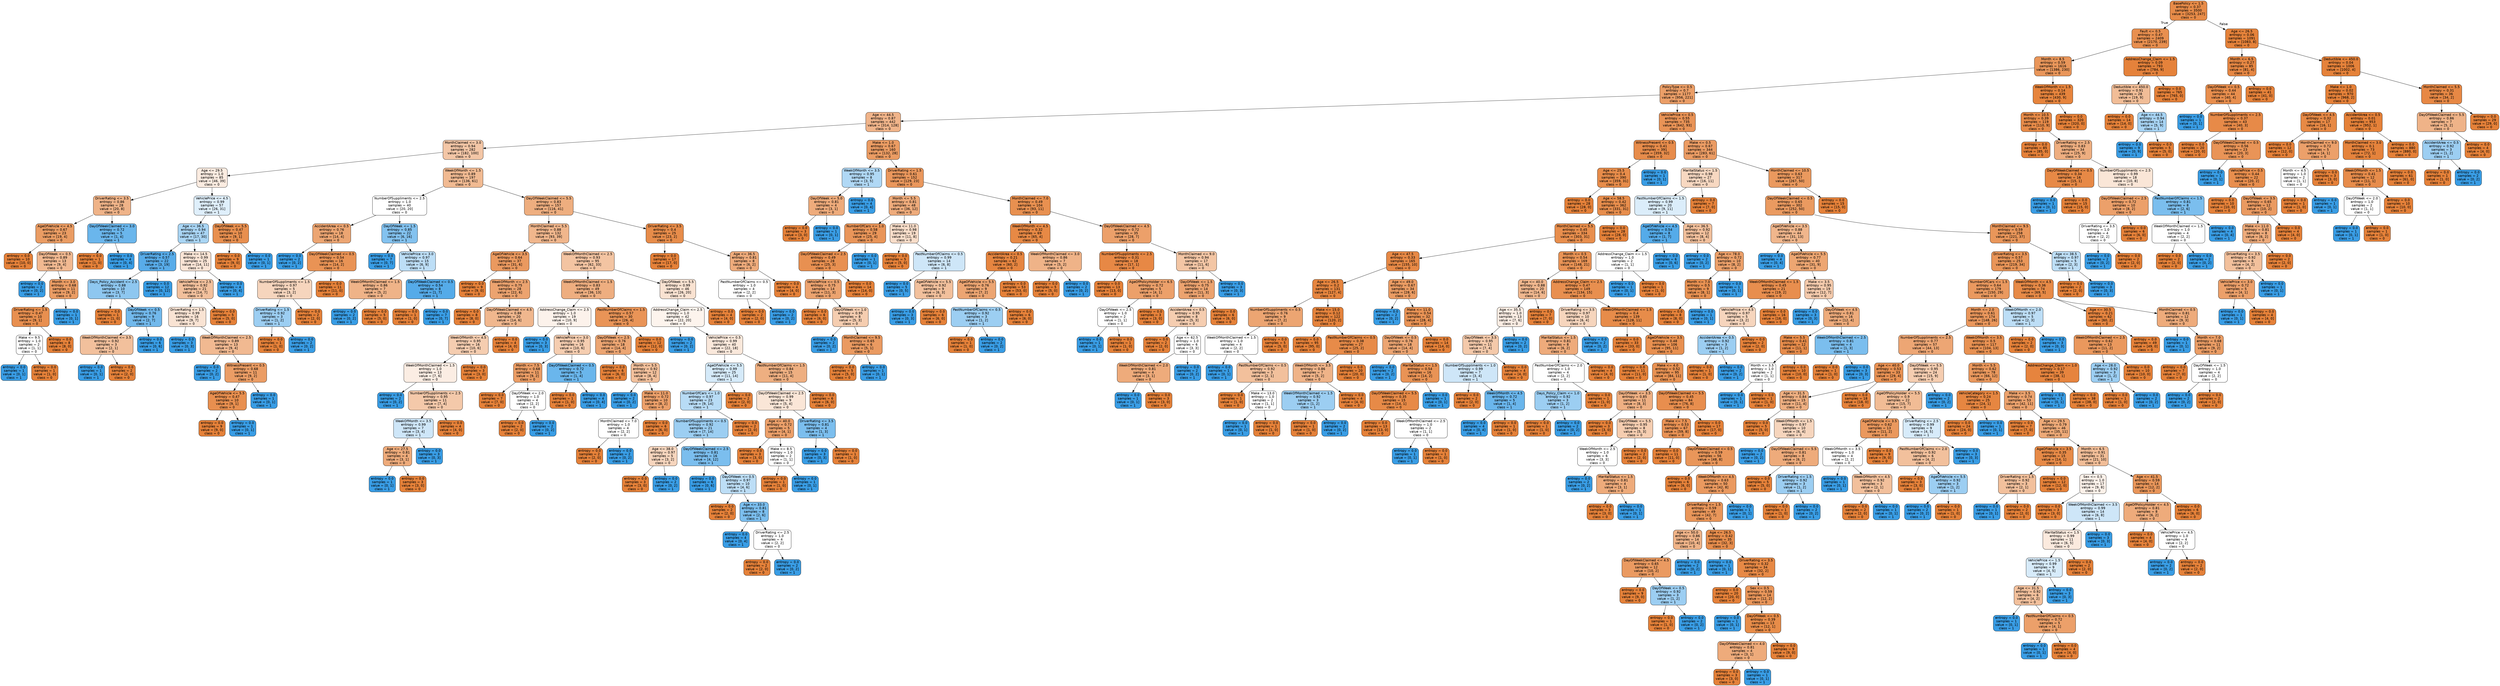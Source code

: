 digraph Tree {
node [shape=box, style="filled, rounded", color="black", fontname=helvetica] ;
edge [fontname=helvetica] ;
0 [label="BasePolicy <= 1.5\nentropy = 0.37\nsamples = 3500\nvalue = [3253, 247]\nclass = 0", fillcolor="#e78b48"] ;
1 [label="Fault <= 0.5\nentropy = 0.47\nsamples = 2409\nvalue = [2170, 239]\nclass = 0", fillcolor="#e88f4f"] ;
0 -> 1 [labeldistance=2.5, labelangle=45, headlabel="True"] ;
2 [label="Month <= 8.5\nentropy = 0.59\nsamples = 1616\nvalue = [1386, 230]\nclass = 0", fillcolor="#e9965a"] ;
1 -> 2 ;
3 [label="PolicyType <= 0.5\nentropy = 0.7\nsamples = 1177\nvalue = [956, 221]\nclass = 0", fillcolor="#eb9e67"] ;
2 -> 3 ;
4 [label="Age <= 44.5\nentropy = 0.87\nsamples = 442\nvalue = [314, 128]\nclass = 0", fillcolor="#f0b48a"] ;
3 -> 4 ;
5 [label="MonthClaimed <= 3.0\nentropy = 0.94\nsamples = 282\nvalue = [182, 100]\nclass = 0", fillcolor="#f3c6a6"] ;
4 -> 5 ;
6 [label="Age <= 29.5\nentropy = 1.0\nsamples = 85\nvalue = [46, 39]\nclass = 0", fillcolor="#fbece1"] ;
5 -> 6 ;
7 [label="DriverRating <= 3.5\nentropy = 0.86\nsamples = 28\nvalue = [20, 8]\nclass = 0", fillcolor="#efb388"] ;
6 -> 7 ;
8 [label="AgeOfVehicle <= 4.5\nentropy = 0.67\nsamples = 23\nvalue = [19, 4]\nclass = 0", fillcolor="#ea9c63"] ;
7 -> 8 ;
9 [label="entropy = 0.0\nsamples = 10\nvalue = [10, 0]\nclass = 0", fillcolor="#e58139"] ;
8 -> 9 ;
10 [label="DayOfWeek <= 0.5\nentropy = 0.89\nsamples = 13\nvalue = [9, 4]\nclass = 0", fillcolor="#f1b991"] ;
8 -> 10 ;
11 [label="entropy = 0.0\nsamples = 2\nvalue = [0, 2]\nclass = 1", fillcolor="#399de5"] ;
10 -> 11 ;
12 [label="Month <= 3.0\nentropy = 0.68\nsamples = 11\nvalue = [9, 2]\nclass = 0", fillcolor="#eb9d65"] ;
10 -> 12 ;
13 [label="DriverRating <= 1.5\nentropy = 0.47\nsamples = 10\nvalue = [9, 1]\nclass = 0", fillcolor="#e88f4f"] ;
12 -> 13 ;
14 [label="Make <= 9.5\nentropy = 1.0\nsamples = 2\nvalue = [1, 1]\nclass = 0", fillcolor="#ffffff"] ;
13 -> 14 ;
15 [label="entropy = 0.0\nsamples = 1\nvalue = [0, 1]\nclass = 1", fillcolor="#399de5"] ;
14 -> 15 ;
16 [label="entropy = 0.0\nsamples = 1\nvalue = [1, 0]\nclass = 0", fillcolor="#e58139"] ;
14 -> 16 ;
17 [label="entropy = 0.0\nsamples = 8\nvalue = [8, 0]\nclass = 0", fillcolor="#e58139"] ;
13 -> 17 ;
18 [label="entropy = 0.0\nsamples = 1\nvalue = [0, 1]\nclass = 1", fillcolor="#399de5"] ;
12 -> 18 ;
19 [label="DayOfWeekClaimed <= 3.0\nentropy = 0.72\nsamples = 5\nvalue = [1, 4]\nclass = 1", fillcolor="#6ab6ec"] ;
7 -> 19 ;
20 [label="entropy = 0.0\nsamples = 1\nvalue = [1, 0]\nclass = 0", fillcolor="#e58139"] ;
19 -> 20 ;
21 [label="entropy = 0.0\nsamples = 4\nvalue = [0, 4]\nclass = 1", fillcolor="#399de5"] ;
19 -> 21 ;
22 [label="VehiclePrice <= 4.5\nentropy = 0.99\nsamples = 57\nvalue = [26, 31]\nclass = 1", fillcolor="#dfeffb"] ;
6 -> 22 ;
23 [label="Age <= 36.5\nentropy = 0.94\nsamples = 47\nvalue = [17, 30]\nclass = 1", fillcolor="#a9d5f4"] ;
22 -> 23 ;
24 [label="DriverRating <= 2.5\nentropy = 0.57\nsamples = 22\nvalue = [3, 19]\nclass = 1", fillcolor="#58ace9"] ;
23 -> 24 ;
25 [label="Days_Policy_Accident <= 2.5\nentropy = 0.88\nsamples = 10\nvalue = [3, 7]\nclass = 1", fillcolor="#8ec7f0"] ;
24 -> 25 ;
26 [label="entropy = 0.0\nsamples = 1\nvalue = [1, 0]\nclass = 0", fillcolor="#e58139"] ;
25 -> 26 ;
27 [label="DayOfWeek <= 0.5\nentropy = 0.76\nsamples = 9\nvalue = [2, 7]\nclass = 1", fillcolor="#72b9ec"] ;
25 -> 27 ;
28 [label="WeekOfMonthClaimed <= 3.5\nentropy = 0.92\nsamples = 3\nvalue = [2, 1]\nclass = 0", fillcolor="#f2c09c"] ;
27 -> 28 ;
29 [label="entropy = 0.0\nsamples = 1\nvalue = [0, 1]\nclass = 1", fillcolor="#399de5"] ;
28 -> 29 ;
30 [label="entropy = 0.0\nsamples = 2\nvalue = [2, 0]\nclass = 0", fillcolor="#e58139"] ;
28 -> 30 ;
31 [label="entropy = 0.0\nsamples = 6\nvalue = [0, 6]\nclass = 1", fillcolor="#399de5"] ;
27 -> 31 ;
32 [label="entropy = 0.0\nsamples = 12\nvalue = [0, 12]\nclass = 1", fillcolor="#399de5"] ;
24 -> 32 ;
33 [label="Make <= 14.5\nentropy = 0.99\nsamples = 25\nvalue = [14, 11]\nclass = 0", fillcolor="#f9e4d5"] ;
23 -> 33 ;
34 [label="VehiclePrice <= 2.5\nentropy = 0.92\nsamples = 21\nvalue = [14, 7]\nclass = 0", fillcolor="#f2c09c"] ;
33 -> 34 ;
35 [label="DriverRating <= 1.5\nentropy = 0.99\nsamples = 16\nvalue = [9, 7]\nclass = 0", fillcolor="#f9e3d3"] ;
34 -> 35 ;
36 [label="entropy = 0.0\nsamples = 3\nvalue = [0, 3]\nclass = 1", fillcolor="#399de5"] ;
35 -> 36 ;
37 [label="WeekOfMonthClaimed <= 2.5\nentropy = 0.89\nsamples = 13\nvalue = [9, 4]\nclass = 0", fillcolor="#f1b991"] ;
35 -> 37 ;
38 [label="entropy = 0.0\nsamples = 2\nvalue = [0, 2]\nclass = 1", fillcolor="#399de5"] ;
37 -> 38 ;
39 [label="WitnessPresent <= 0.5\nentropy = 0.68\nsamples = 11\nvalue = [9, 2]\nclass = 0", fillcolor="#eb9d65"] ;
37 -> 39 ;
40 [label="AgeOfVehicle <= 5.5\nentropy = 0.47\nsamples = 10\nvalue = [9, 1]\nclass = 0", fillcolor="#e88f4f"] ;
39 -> 40 ;
41 [label="entropy = 0.0\nsamples = 9\nvalue = [9, 0]\nclass = 0", fillcolor="#e58139"] ;
40 -> 41 ;
42 [label="entropy = 0.0\nsamples = 1\nvalue = [0, 1]\nclass = 1", fillcolor="#399de5"] ;
40 -> 42 ;
43 [label="entropy = 0.0\nsamples = 1\nvalue = [0, 1]\nclass = 1", fillcolor="#399de5"] ;
39 -> 43 ;
44 [label="entropy = 0.0\nsamples = 5\nvalue = [5, 0]\nclass = 0", fillcolor="#e58139"] ;
34 -> 44 ;
45 [label="entropy = 0.0\nsamples = 4\nvalue = [0, 4]\nclass = 1", fillcolor="#399de5"] ;
33 -> 45 ;
46 [label="DayOfWeek <= 5.5\nentropy = 0.47\nsamples = 10\nvalue = [9, 1]\nclass = 0", fillcolor="#e88f4f"] ;
22 -> 46 ;
47 [label="entropy = 0.0\nsamples = 9\nvalue = [9, 0]\nclass = 0", fillcolor="#e58139"] ;
46 -> 47 ;
48 [label="entropy = 0.0\nsamples = 1\nvalue = [0, 1]\nclass = 1", fillcolor="#399de5"] ;
46 -> 48 ;
49 [label="WeekOfMonth <= 1.5\nentropy = 0.89\nsamples = 197\nvalue = [136, 61]\nclass = 0", fillcolor="#f1ba92"] ;
5 -> 49 ;
50 [label="NumberOfSuppliments <= 2.5\nentropy = 1.0\nsamples = 40\nvalue = [20, 20]\nclass = 0", fillcolor="#ffffff"] ;
49 -> 50 ;
51 [label="AccidentArea <= 0.5\nentropy = 0.76\nsamples = 18\nvalue = [14, 4]\nclass = 0", fillcolor="#eca572"] ;
50 -> 51 ;
52 [label="entropy = 0.0\nsamples = 2\nvalue = [0, 2]\nclass = 1", fillcolor="#399de5"] ;
51 -> 52 ;
53 [label="DayOfWeekClaimed <= 0.5\nentropy = 0.54\nsamples = 16\nvalue = [14, 2]\nclass = 0", fillcolor="#e99355"] ;
51 -> 53 ;
54 [label="NumberOfSuppliments <= 1.5\nentropy = 0.97\nsamples = 5\nvalue = [3, 2]\nclass = 0", fillcolor="#f6d5bd"] ;
53 -> 54 ;
55 [label="DriverRating <= 1.5\nentropy = 0.92\nsamples = 3\nvalue = [1, 2]\nclass = 1", fillcolor="#9ccef2"] ;
54 -> 55 ;
56 [label="entropy = 0.0\nsamples = 1\nvalue = [1, 0]\nclass = 0", fillcolor="#e58139"] ;
55 -> 56 ;
57 [label="entropy = 0.0\nsamples = 2\nvalue = [0, 2]\nclass = 1", fillcolor="#399de5"] ;
55 -> 57 ;
58 [label="entropy = 0.0\nsamples = 2\nvalue = [2, 0]\nclass = 0", fillcolor="#e58139"] ;
54 -> 58 ;
59 [label="entropy = 0.0\nsamples = 11\nvalue = [11, 0]\nclass = 0", fillcolor="#e58139"] ;
53 -> 59 ;
60 [label="DayOfWeek <= 1.5\nentropy = 0.85\nsamples = 22\nvalue = [6, 16]\nclass = 1", fillcolor="#83c2ef"] ;
50 -> 60 ;
61 [label="entropy = 0.0\nsamples = 7\nvalue = [0, 7]\nclass = 1", fillcolor="#399de5"] ;
60 -> 61 ;
62 [label="VehiclePrice <= 3.0\nentropy = 0.97\nsamples = 15\nvalue = [6, 9]\nclass = 1", fillcolor="#bddef6"] ;
60 -> 62 ;
63 [label="WeekOfMonthClaimed <= 1.5\nentropy = 0.86\nsamples = 7\nvalue = [5, 2]\nclass = 0", fillcolor="#efb388"] ;
62 -> 63 ;
64 [label="entropy = 0.0\nsamples = 2\nvalue = [0, 2]\nclass = 1", fillcolor="#399de5"] ;
63 -> 64 ;
65 [label="entropy = 0.0\nsamples = 5\nvalue = [5, 0]\nclass = 0", fillcolor="#e58139"] ;
63 -> 65 ;
66 [label="DayOfWeekClaimed <= 0.5\nentropy = 0.54\nsamples = 8\nvalue = [1, 7]\nclass = 1", fillcolor="#55abe9"] ;
62 -> 66 ;
67 [label="entropy = 0.0\nsamples = 1\nvalue = [1, 0]\nclass = 0", fillcolor="#e58139"] ;
66 -> 67 ;
68 [label="entropy = 0.0\nsamples = 7\nvalue = [0, 7]\nclass = 1", fillcolor="#399de5"] ;
66 -> 68 ;
69 [label="DayOfWeekClaimed <= 5.5\nentropy = 0.83\nsamples = 157\nvalue = [116, 41]\nclass = 0", fillcolor="#eeae7f"] ;
49 -> 69 ;
70 [label="MonthClaimed <= 5.5\nentropy = 0.88\nsamples = 132\nvalue = [93, 39]\nclass = 0", fillcolor="#f0b68c"] ;
69 -> 70 ;
71 [label="AgeOfVehicle <= 3.5\nentropy = 0.64\nsamples = 37\nvalue = [31, 6]\nclass = 0", fillcolor="#ea995f"] ;
70 -> 71 ;
72 [label="entropy = 0.0\nsamples = 9\nvalue = [9, 0]\nclass = 0", fillcolor="#e58139"] ;
71 -> 72 ;
73 [label="WeekOfMonth <= 2.5\nentropy = 0.75\nsamples = 28\nvalue = [22, 6]\nclass = 0", fillcolor="#eca36f"] ;
71 -> 73 ;
74 [label="entropy = 0.0\nsamples = 8\nvalue = [8, 0]\nclass = 0", fillcolor="#e58139"] ;
73 -> 74 ;
75 [label="DayOfWeekClaimed <= 4.5\nentropy = 0.88\nsamples = 20\nvalue = [14, 6]\nclass = 0", fillcolor="#f0b78e"] ;
73 -> 75 ;
76 [label="WeekOfMonth <= 4.5\nentropy = 0.95\nsamples = 16\nvalue = [10, 6]\nclass = 0", fillcolor="#f5cdb0"] ;
75 -> 76 ;
77 [label="WeekOfMonthClaimed <= 1.5\nentropy = 1.0\nsamples = 13\nvalue = [7, 6]\nclass = 0", fillcolor="#fbede3"] ;
76 -> 77 ;
78 [label="entropy = 0.0\nsamples = 2\nvalue = [0, 2]\nclass = 1", fillcolor="#399de5"] ;
77 -> 78 ;
79 [label="NumberOfSuppliments <= 2.5\nentropy = 0.95\nsamples = 11\nvalue = [7, 4]\nclass = 0", fillcolor="#f4c9aa"] ;
77 -> 79 ;
80 [label="WeekOfMonth <= 3.5\nentropy = 0.99\nsamples = 7\nvalue = [3, 4]\nclass = 1", fillcolor="#cee6f8"] ;
79 -> 80 ;
81 [label="Age <= 27.5\nentropy = 0.81\nsamples = 4\nvalue = [3, 1]\nclass = 0", fillcolor="#eeab7b"] ;
80 -> 81 ;
82 [label="entropy = 0.0\nsamples = 1\nvalue = [0, 1]\nclass = 1", fillcolor="#399de5"] ;
81 -> 82 ;
83 [label="entropy = 0.0\nsamples = 3\nvalue = [3, 0]\nclass = 0", fillcolor="#e58139"] ;
81 -> 83 ;
84 [label="entropy = 0.0\nsamples = 3\nvalue = [0, 3]\nclass = 1", fillcolor="#399de5"] ;
80 -> 84 ;
85 [label="entropy = 0.0\nsamples = 4\nvalue = [4, 0]\nclass = 0", fillcolor="#e58139"] ;
79 -> 85 ;
86 [label="entropy = 0.0\nsamples = 3\nvalue = [3, 0]\nclass = 0", fillcolor="#e58139"] ;
76 -> 86 ;
87 [label="entropy = 0.0\nsamples = 4\nvalue = [4, 0]\nclass = 0", fillcolor="#e58139"] ;
75 -> 87 ;
88 [label="WeekOfMonthClaimed <= 2.5\nentropy = 0.93\nsamples = 95\nvalue = [62, 33]\nclass = 0", fillcolor="#f3c4a2"] ;
70 -> 88 ;
89 [label="WeekOfMonthClaimed <= 1.5\nentropy = 0.83\nsamples = 49\nvalue = [36, 13]\nclass = 0", fillcolor="#eeae80"] ;
88 -> 89 ;
90 [label="AddressChange_Claim <= 2.5\nentropy = 1.0\nsamples = 19\nvalue = [10, 9]\nclass = 0", fillcolor="#fcf2eb"] ;
89 -> 90 ;
91 [label="entropy = 0.0\nsamples = 3\nvalue = [0, 3]\nclass = 1", fillcolor="#399de5"] ;
90 -> 91 ;
92 [label="VehiclePrice <= 3.0\nentropy = 0.95\nsamples = 16\nvalue = [10, 6]\nclass = 0", fillcolor="#f5cdb0"] ;
90 -> 92 ;
93 [label="Month <= 7.5\nentropy = 0.68\nsamples = 11\nvalue = [9, 2]\nclass = 0", fillcolor="#eb9d65"] ;
92 -> 93 ;
94 [label="entropy = 0.0\nsamples = 7\nvalue = [7, 0]\nclass = 0", fillcolor="#e58139"] ;
93 -> 94 ;
95 [label="DayOfWeek <= 2.0\nentropy = 1.0\nsamples = 4\nvalue = [2, 2]\nclass = 0", fillcolor="#ffffff"] ;
93 -> 95 ;
96 [label="entropy = 0.0\nsamples = 2\nvalue = [2, 0]\nclass = 0", fillcolor="#e58139"] ;
95 -> 96 ;
97 [label="entropy = 0.0\nsamples = 2\nvalue = [0, 2]\nclass = 1", fillcolor="#399de5"] ;
95 -> 97 ;
98 [label="DayOfWeekClaimed <= 0.5\nentropy = 0.72\nsamples = 5\nvalue = [1, 4]\nclass = 1", fillcolor="#6ab6ec"] ;
92 -> 98 ;
99 [label="entropy = 0.0\nsamples = 1\nvalue = [1, 0]\nclass = 0", fillcolor="#e58139"] ;
98 -> 99 ;
100 [label="entropy = 0.0\nsamples = 4\nvalue = [0, 4]\nclass = 1", fillcolor="#399de5"] ;
98 -> 100 ;
101 [label="PastNumberOfClaims <= 1.5\nentropy = 0.57\nsamples = 30\nvalue = [26, 4]\nclass = 0", fillcolor="#e99457"] ;
89 -> 101 ;
102 [label="DayOfWeek <= 2.5\nentropy = 0.76\nsamples = 18\nvalue = [14, 4]\nclass = 0", fillcolor="#eca572"] ;
101 -> 102 ;
103 [label="entropy = 0.0\nsamples = 6\nvalue = [6, 0]\nclass = 0", fillcolor="#e58139"] ;
102 -> 103 ;
104 [label="Month <= 5.5\nentropy = 0.92\nsamples = 12\nvalue = [8, 4]\nclass = 0", fillcolor="#f2c09c"] ;
102 -> 104 ;
105 [label="entropy = 0.0\nsamples = 2\nvalue = [0, 2]\nclass = 1", fillcolor="#399de5"] ;
104 -> 105 ;
106 [label="Make <= 11.0\nentropy = 0.72\nsamples = 10\nvalue = [8, 2]\nclass = 0", fillcolor="#eca06a"] ;
104 -> 106 ;
107 [label="MonthClaimed <= 7.0\nentropy = 1.0\nsamples = 4\nvalue = [2, 2]\nclass = 0", fillcolor="#ffffff"] ;
106 -> 107 ;
108 [label="entropy = 0.0\nsamples = 2\nvalue = [2, 0]\nclass = 0", fillcolor="#e58139"] ;
107 -> 108 ;
109 [label="entropy = 0.0\nsamples = 2\nvalue = [0, 2]\nclass = 1", fillcolor="#399de5"] ;
107 -> 109 ;
110 [label="entropy = 0.0\nsamples = 6\nvalue = [6, 0]\nclass = 0", fillcolor="#e58139"] ;
106 -> 110 ;
111 [label="entropy = 0.0\nsamples = 12\nvalue = [12, 0]\nclass = 0", fillcolor="#e58139"] ;
101 -> 111 ;
112 [label="DayOfWeek <= 5.5\nentropy = 0.99\nsamples = 46\nvalue = [26, 20]\nclass = 0", fillcolor="#f9e2d1"] ;
88 -> 112 ;
113 [label="AddressChange_Claim <= 2.5\nentropy = 1.0\nsamples = 42\nvalue = [22, 20]\nclass = 0", fillcolor="#fdf4ed"] ;
112 -> 113 ;
114 [label="entropy = 0.0\nsamples = 2\nvalue = [0, 2]\nclass = 1", fillcolor="#399de5"] ;
113 -> 114 ;
115 [label="VehiclePrice <= 0.5\nentropy = 0.99\nsamples = 40\nvalue = [22, 18]\nclass = 0", fillcolor="#fae8db"] ;
113 -> 115 ;
116 [label="AgeOfVehicle <= 5.5\nentropy = 0.99\nsamples = 25\nvalue = [11, 14]\nclass = 1", fillcolor="#d5eaf9"] ;
115 -> 116 ;
117 [label="NumberOfCars <= 1.0\nentropy = 0.97\nsamples = 23\nvalue = [9, 14]\nclass = 1", fillcolor="#b8dcf6"] ;
116 -> 117 ;
118 [label="NumberOfSuppliments <= 0.5\nentropy = 0.92\nsamples = 21\nvalue = [7, 14]\nclass = 1", fillcolor="#9ccef2"] ;
117 -> 118 ;
119 [label="Age <= 38.0\nentropy = 0.97\nsamples = 5\nvalue = [3, 2]\nclass = 0", fillcolor="#f6d5bd"] ;
118 -> 119 ;
120 [label="entropy = 0.0\nsamples = 3\nvalue = [3, 0]\nclass = 0", fillcolor="#e58139"] ;
119 -> 120 ;
121 [label="entropy = 0.0\nsamples = 2\nvalue = [0, 2]\nclass = 1", fillcolor="#399de5"] ;
119 -> 121 ;
122 [label="DayOfWeekClaimed <= 2.5\nentropy = 0.81\nsamples = 16\nvalue = [4, 12]\nclass = 1", fillcolor="#7bbeee"] ;
118 -> 122 ;
123 [label="entropy = 0.0\nsamples = 6\nvalue = [0, 6]\nclass = 1", fillcolor="#399de5"] ;
122 -> 123 ;
124 [label="DayOfWeek <= 0.5\nentropy = 0.97\nsamples = 10\nvalue = [4, 6]\nclass = 1", fillcolor="#bddef6"] ;
122 -> 124 ;
125 [label="entropy = 0.0\nsamples = 2\nvalue = [2, 0]\nclass = 0", fillcolor="#e58139"] ;
124 -> 125 ;
126 [label="Age <= 33.0\nentropy = 0.81\nsamples = 8\nvalue = [2, 6]\nclass = 1", fillcolor="#7bbeee"] ;
124 -> 126 ;
127 [label="entropy = 0.0\nsamples = 4\nvalue = [0, 4]\nclass = 1", fillcolor="#399de5"] ;
126 -> 127 ;
128 [label="DriverRating <= 2.5\nentropy = 1.0\nsamples = 4\nvalue = [2, 2]\nclass = 0", fillcolor="#ffffff"] ;
126 -> 128 ;
129 [label="entropy = 0.0\nsamples = 2\nvalue = [2, 0]\nclass = 0", fillcolor="#e58139"] ;
128 -> 129 ;
130 [label="entropy = 0.0\nsamples = 2\nvalue = [0, 2]\nclass = 1", fillcolor="#399de5"] ;
128 -> 130 ;
131 [label="entropy = 0.0\nsamples = 2\nvalue = [2, 0]\nclass = 0", fillcolor="#e58139"] ;
117 -> 131 ;
132 [label="entropy = 0.0\nsamples = 2\nvalue = [2, 0]\nclass = 0", fillcolor="#e58139"] ;
116 -> 132 ;
133 [label="PastNumberOfClaims <= 1.5\nentropy = 0.84\nsamples = 15\nvalue = [11, 4]\nclass = 0", fillcolor="#eeaf81"] ;
115 -> 133 ;
134 [label="DayOfWeekClaimed <= 2.5\nentropy = 0.99\nsamples = 9\nvalue = [5, 4]\nclass = 0", fillcolor="#fae6d7"] ;
133 -> 134 ;
135 [label="Age <= 40.0\nentropy = 0.72\nsamples = 5\nvalue = [4, 1]\nclass = 0", fillcolor="#eca06a"] ;
134 -> 135 ;
136 [label="entropy = 0.0\nsamples = 3\nvalue = [3, 0]\nclass = 0", fillcolor="#e58139"] ;
135 -> 136 ;
137 [label="Make <= 8.5\nentropy = 1.0\nsamples = 2\nvalue = [1, 1]\nclass = 0", fillcolor="#ffffff"] ;
135 -> 137 ;
138 [label="entropy = 0.0\nsamples = 1\nvalue = [1, 0]\nclass = 0", fillcolor="#e58139"] ;
137 -> 138 ;
139 [label="entropy = 0.0\nsamples = 1\nvalue = [0, 1]\nclass = 1", fillcolor="#399de5"] ;
137 -> 139 ;
140 [label="DriverRating <= 3.5\nentropy = 0.81\nsamples = 4\nvalue = [1, 3]\nclass = 1", fillcolor="#7bbeee"] ;
134 -> 140 ;
141 [label="entropy = 0.0\nsamples = 3\nvalue = [0, 3]\nclass = 1", fillcolor="#399de5"] ;
140 -> 141 ;
142 [label="entropy = 0.0\nsamples = 1\nvalue = [1, 0]\nclass = 0", fillcolor="#e58139"] ;
140 -> 142 ;
143 [label="entropy = 0.0\nsamples = 6\nvalue = [6, 0]\nclass = 0", fillcolor="#e58139"] ;
133 -> 143 ;
144 [label="entropy = 0.0\nsamples = 4\nvalue = [4, 0]\nclass = 0", fillcolor="#e58139"] ;
112 -> 144 ;
145 [label="DriverRating <= 3.5\nentropy = 0.4\nsamples = 25\nvalue = [23, 2]\nclass = 0", fillcolor="#e78c4a"] ;
69 -> 145 ;
146 [label="entropy = 0.0\nsamples = 17\nvalue = [17, 0]\nclass = 0", fillcolor="#e58139"] ;
145 -> 146 ;
147 [label="Age <= 36.5\nentropy = 0.81\nsamples = 8\nvalue = [6, 2]\nclass = 0", fillcolor="#eeab7b"] ;
145 -> 147 ;
148 [label="PastNumberOfClaims <= 0.5\nentropy = 1.0\nsamples = 4\nvalue = [2, 2]\nclass = 0", fillcolor="#ffffff"] ;
147 -> 148 ;
149 [label="entropy = 0.0\nsamples = 2\nvalue = [2, 0]\nclass = 0", fillcolor="#e58139"] ;
148 -> 149 ;
150 [label="entropy = 0.0\nsamples = 2\nvalue = [0, 2]\nclass = 1", fillcolor="#399de5"] ;
148 -> 150 ;
151 [label="entropy = 0.0\nsamples = 4\nvalue = [4, 0]\nclass = 0", fillcolor="#e58139"] ;
147 -> 151 ;
152 [label="Make <= 1.0\nentropy = 0.67\nsamples = 160\nvalue = [132, 28]\nclass = 0", fillcolor="#eb9c63"] ;
4 -> 152 ;
153 [label="WeekOfMonth <= 3.5\nentropy = 0.95\nsamples = 8\nvalue = [3, 5]\nclass = 1", fillcolor="#b0d8f5"] ;
152 -> 153 ;
154 [label="DayOfWeek <= 5.0\nentropy = 0.81\nsamples = 4\nvalue = [3, 1]\nclass = 0", fillcolor="#eeab7b"] ;
153 -> 154 ;
155 [label="entropy = 0.0\nsamples = 3\nvalue = [3, 0]\nclass = 0", fillcolor="#e58139"] ;
154 -> 155 ;
156 [label="entropy = 0.0\nsamples = 1\nvalue = [0, 1]\nclass = 1", fillcolor="#399de5"] ;
154 -> 156 ;
157 [label="entropy = 0.0\nsamples = 4\nvalue = [0, 4]\nclass = 1", fillcolor="#399de5"] ;
153 -> 157 ;
158 [label="DriverRating <= 1.5\nentropy = 0.61\nsamples = 152\nvalue = [129, 23]\nclass = 0", fillcolor="#ea975c"] ;
152 -> 158 ;
159 [label="Month <= 5.5\nentropy = 0.81\nsamples = 48\nvalue = [36, 12]\nclass = 0", fillcolor="#eeab7b"] ;
158 -> 159 ;
160 [label="NumberOfCars <= 1.0\nentropy = 0.58\nsamples = 29\nvalue = [25, 4]\nclass = 0", fillcolor="#e99559"] ;
159 -> 160 ;
161 [label="DayOfWeekClaimed <= 2.5\nentropy = 0.49\nsamples = 28\nvalue = [25, 3]\nclass = 0", fillcolor="#e89051"] ;
160 -> 161 ;
162 [label="VehiclePrice <= 0.5\nentropy = 0.75\nsamples = 14\nvalue = [11, 3]\nclass = 0", fillcolor="#eca36f"] ;
161 -> 162 ;
163 [label="entropy = 0.0\nsamples = 6\nvalue = [6, 0]\nclass = 0", fillcolor="#e58139"] ;
162 -> 163 ;
164 [label="DayOfWeek <= 1.0\nentropy = 0.95\nsamples = 8\nvalue = [5, 3]\nclass = 0", fillcolor="#f5cdb0"] ;
162 -> 164 ;
165 [label="entropy = 0.0\nsamples = 2\nvalue = [0, 2]\nclass = 1", fillcolor="#399de5"] ;
164 -> 165 ;
166 [label="MonthClaimed <= 9.5\nentropy = 0.65\nsamples = 6\nvalue = [5, 1]\nclass = 0", fillcolor="#ea9a61"] ;
164 -> 166 ;
167 [label="entropy = 0.0\nsamples = 5\nvalue = [5, 0]\nclass = 0", fillcolor="#e58139"] ;
166 -> 167 ;
168 [label="entropy = 0.0\nsamples = 1\nvalue = [0, 1]\nclass = 1", fillcolor="#399de5"] ;
166 -> 168 ;
169 [label="entropy = 0.0\nsamples = 14\nvalue = [14, 0]\nclass = 0", fillcolor="#e58139"] ;
161 -> 169 ;
170 [label="entropy = 0.0\nsamples = 1\nvalue = [0, 1]\nclass = 1", fillcolor="#399de5"] ;
160 -> 170 ;
171 [label="Make <= 11.0\nentropy = 0.98\nsamples = 19\nvalue = [11, 8]\nclass = 0", fillcolor="#f8ddc9"] ;
159 -> 171 ;
172 [label="entropy = 0.0\nsamples = 5\nvalue = [5, 0]\nclass = 0", fillcolor="#e58139"] ;
171 -> 172 ;
173 [label="PastNumberOfClaims <= 0.5\nentropy = 0.99\nsamples = 14\nvalue = [6, 8]\nclass = 1", fillcolor="#cee6f8"] ;
171 -> 173 ;
174 [label="entropy = 0.0\nsamples = 5\nvalue = [0, 5]\nclass = 1", fillcolor="#399de5"] ;
173 -> 174 ;
175 [label="AgeOfVehicle <= 5.5\nentropy = 0.92\nsamples = 9\nvalue = [6, 3]\nclass = 0", fillcolor="#f2c09c"] ;
173 -> 175 ;
176 [label="entropy = 0.0\nsamples = 3\nvalue = [0, 3]\nclass = 1", fillcolor="#399de5"] ;
175 -> 176 ;
177 [label="entropy = 0.0\nsamples = 6\nvalue = [6, 0]\nclass = 0", fillcolor="#e58139"] ;
175 -> 177 ;
178 [label="MonthClaimed <= 7.0\nentropy = 0.49\nsamples = 104\nvalue = [93, 11]\nclass = 0", fillcolor="#e89050"] ;
158 -> 178 ;
179 [label="WeekOfMonth <= 4.5\nentropy = 0.32\nsamples = 69\nvalue = [65, 4]\nclass = 0", fillcolor="#e78945"] ;
178 -> 179 ;
180 [label="AccidentArea <= 0.5\nentropy = 0.21\nsamples = 62\nvalue = [60, 2]\nclass = 0", fillcolor="#e68540"] ;
179 -> 180 ;
181 [label="AgeOfVehicle <= 5.5\nentropy = 0.76\nsamples = 9\nvalue = [7, 2]\nclass = 0", fillcolor="#eca572"] ;
180 -> 181 ;
182 [label="PastNumberOfClaims <= 0.5\nentropy = 0.92\nsamples = 3\nvalue = [1, 2]\nclass = 1", fillcolor="#9ccef2"] ;
181 -> 182 ;
183 [label="entropy = 0.0\nsamples = 1\nvalue = [1, 0]\nclass = 0", fillcolor="#e58139"] ;
182 -> 183 ;
184 [label="entropy = 0.0\nsamples = 2\nvalue = [0, 2]\nclass = 1", fillcolor="#399de5"] ;
182 -> 184 ;
185 [label="entropy = 0.0\nsamples = 6\nvalue = [6, 0]\nclass = 0", fillcolor="#e58139"] ;
181 -> 185 ;
186 [label="entropy = 0.0\nsamples = 53\nvalue = [53, 0]\nclass = 0", fillcolor="#e58139"] ;
180 -> 186 ;
187 [label="WeekOfMonthClaimed <= 3.0\nentropy = 0.86\nsamples = 7\nvalue = [5, 2]\nclass = 0", fillcolor="#efb388"] ;
179 -> 187 ;
188 [label="entropy = 0.0\nsamples = 5\nvalue = [5, 0]\nclass = 0", fillcolor="#e58139"] ;
187 -> 188 ;
189 [label="entropy = 0.0\nsamples = 2\nvalue = [0, 2]\nclass = 1", fillcolor="#399de5"] ;
187 -> 189 ;
190 [label="DayOfWeekClaimed <= 4.5\nentropy = 0.72\nsamples = 35\nvalue = [28, 7]\nclass = 0", fillcolor="#eca06a"] ;
178 -> 190 ;
191 [label="NumberOfSuppliments <= 2.5\nentropy = 0.31\nsamples = 18\nvalue = [17, 1]\nclass = 0", fillcolor="#e78845"] ;
190 -> 191 ;
192 [label="entropy = 0.0\nsamples = 13\nvalue = [13, 0]\nclass = 0", fillcolor="#e58139"] ;
191 -> 192 ;
193 [label="AgeOfPolicyHolder <= 6.5\nentropy = 0.72\nsamples = 5\nvalue = [4, 1]\nclass = 0", fillcolor="#eca06a"] ;
191 -> 193 ;
194 [label="DayOfWeek <= 2.5\nentropy = 1.0\nsamples = 2\nvalue = [1, 1]\nclass = 0", fillcolor="#ffffff"] ;
193 -> 194 ;
195 [label="entropy = 0.0\nsamples = 1\nvalue = [0, 1]\nclass = 1", fillcolor="#399de5"] ;
194 -> 195 ;
196 [label="entropy = 0.0\nsamples = 1\nvalue = [1, 0]\nclass = 0", fillcolor="#e58139"] ;
194 -> 196 ;
197 [label="entropy = 0.0\nsamples = 3\nvalue = [3, 0]\nclass = 0", fillcolor="#e58139"] ;
193 -> 197 ;
198 [label="MonthClaimed <= 9.0\nentropy = 0.94\nsamples = 17\nvalue = [11, 6]\nclass = 0", fillcolor="#f3c6a5"] ;
190 -> 198 ;
199 [label="DayOfWeek <= 1.5\nentropy = 0.75\nsamples = 14\nvalue = [11, 3]\nclass = 0", fillcolor="#eca36f"] ;
198 -> 199 ;
200 [label="AccidentArea <= 0.5\nentropy = 0.95\nsamples = 8\nvalue = [5, 3]\nclass = 0", fillcolor="#f5cdb0"] ;
199 -> 200 ;
201 [label="entropy = 0.0\nsamples = 2\nvalue = [2, 0]\nclass = 0", fillcolor="#e58139"] ;
200 -> 201 ;
202 [label="Age <= 62.5\nentropy = 1.0\nsamples = 6\nvalue = [3, 3]\nclass = 0", fillcolor="#ffffff"] ;
200 -> 202 ;
203 [label="WeekOfMonthClaimed <= 2.0\nentropy = 0.81\nsamples = 4\nvalue = [3, 1]\nclass = 0", fillcolor="#eeab7b"] ;
202 -> 203 ;
204 [label="entropy = 0.0\nsamples = 1\nvalue = [0, 1]\nclass = 1", fillcolor="#399de5"] ;
203 -> 204 ;
205 [label="entropy = 0.0\nsamples = 3\nvalue = [3, 0]\nclass = 0", fillcolor="#e58139"] ;
203 -> 205 ;
206 [label="entropy = 0.0\nsamples = 2\nvalue = [0, 2]\nclass = 1", fillcolor="#399de5"] ;
202 -> 206 ;
207 [label="entropy = 0.0\nsamples = 6\nvalue = [6, 0]\nclass = 0", fillcolor="#e58139"] ;
199 -> 207 ;
208 [label="entropy = 0.0\nsamples = 3\nvalue = [0, 3]\nclass = 1", fillcolor="#399de5"] ;
198 -> 208 ;
209 [label="VehiclePrice <= 0.5\nentropy = 0.55\nsamples = 735\nvalue = [642, 93]\nclass = 0", fillcolor="#e99356"] ;
3 -> 209 ;
210 [label="WitnessPresent <= 0.5\nentropy = 0.41\nsamples = 391\nvalue = [359, 32]\nclass = 0", fillcolor="#e78c4b"] ;
209 -> 210 ;
211 [label="Age <= 25.5\nentropy = 0.4\nsamples = 390\nvalue = [359, 31]\nclass = 0", fillcolor="#e78c4a"] ;
210 -> 211 ;
212 [label="entropy = 0.0\nsamples = 28\nvalue = [28, 0]\nclass = 0", fillcolor="#e58139"] ;
211 -> 212 ;
213 [label="Age <= 58.5\nentropy = 0.42\nsamples = 362\nvalue = [331, 31]\nclass = 0", fillcolor="#e78d4c"] ;
211 -> 213 ;
214 [label="MonthClaimed <= 5.5\nentropy = 0.45\nsamples = 334\nvalue = [303, 31]\nclass = 0", fillcolor="#e88e4d"] ;
213 -> 214 ;
215 [label="Age <= 47.5\nentropy = 0.33\nsamples = 165\nvalue = [155, 10]\nclass = 0", fillcolor="#e78946"] ;
214 -> 215 ;
216 [label="Age <= 26.5\nentropy = 0.2\nsamples = 131\nvalue = [127, 4]\nclass = 0", fillcolor="#e6853f"] ;
215 -> 216 ;
217 [label="NumberOfSuppliments <= 0.5\nentropy = 0.76\nsamples = 9\nvalue = [7, 2]\nclass = 0", fillcolor="#eca572"] ;
216 -> 217 ;
218 [label="WeekOfMonthClaimed <= 1.5\nentropy = 1.0\nsamples = 4\nvalue = [2, 2]\nclass = 0", fillcolor="#ffffff"] ;
217 -> 218 ;
219 [label="entropy = 0.0\nsamples = 1\nvalue = [0, 1]\nclass = 1", fillcolor="#399de5"] ;
218 -> 219 ;
220 [label="PastNumberOfClaims <= 0.5\nentropy = 0.92\nsamples = 3\nvalue = [2, 1]\nclass = 0", fillcolor="#f2c09c"] ;
218 -> 220 ;
221 [label="entropy = 0.0\nsamples = 1\nvalue = [1, 0]\nclass = 0", fillcolor="#e58139"] ;
220 -> 221 ;
222 [label="Make <= 13.0\nentropy = 1.0\nsamples = 2\nvalue = [1, 1]\nclass = 0", fillcolor="#ffffff"] ;
220 -> 222 ;
223 [label="entropy = 0.0\nsamples = 1\nvalue = [0, 1]\nclass = 1", fillcolor="#399de5"] ;
222 -> 223 ;
224 [label="entropy = 0.0\nsamples = 1\nvalue = [1, 0]\nclass = 0", fillcolor="#e58139"] ;
222 -> 224 ;
225 [label="entropy = 0.0\nsamples = 5\nvalue = [5, 0]\nclass = 0", fillcolor="#e58139"] ;
217 -> 225 ;
226 [label="Make <= 15.0\nentropy = 0.12\nsamples = 122\nvalue = [120, 2]\nclass = 0", fillcolor="#e5833c"] ;
216 -> 226 ;
227 [label="entropy = 0.0\nsamples = 95\nvalue = [95, 0]\nclass = 0", fillcolor="#e58139"] ;
226 -> 227 ;
228 [label="PastNumberOfClaims <= 0.5\nentropy = 0.38\nsamples = 27\nvalue = [25, 2]\nclass = 0", fillcolor="#e78b49"] ;
226 -> 228 ;
229 [label="WeekOfMonth <= 3.5\nentropy = 0.86\nsamples = 7\nvalue = [5, 2]\nclass = 0", fillcolor="#efb388"] ;
228 -> 229 ;
230 [label="WeekOfMonthClaimed <= 1.5\nentropy = 0.92\nsamples = 3\nvalue = [1, 2]\nclass = 1", fillcolor="#9ccef2"] ;
229 -> 230 ;
231 [label="entropy = 0.0\nsamples = 1\nvalue = [1, 0]\nclass = 0", fillcolor="#e58139"] ;
230 -> 231 ;
232 [label="entropy = 0.0\nsamples = 2\nvalue = [0, 2]\nclass = 1", fillcolor="#399de5"] ;
230 -> 232 ;
233 [label="entropy = 0.0\nsamples = 4\nvalue = [4, 0]\nclass = 0", fillcolor="#e58139"] ;
229 -> 233 ;
234 [label="entropy = 0.0\nsamples = 20\nvalue = [20, 0]\nclass = 0", fillcolor="#e58139"] ;
228 -> 234 ;
235 [label="Age <= 49.0\nentropy = 0.67\nsamples = 34\nvalue = [28, 6]\nclass = 0", fillcolor="#eb9c63"] ;
215 -> 235 ;
236 [label="entropy = 0.0\nsamples = 2\nvalue = [0, 2]\nclass = 1", fillcolor="#399de5"] ;
235 -> 236 ;
237 [label="Make <= 11.0\nentropy = 0.54\nsamples = 32\nvalue = [28, 4]\nclass = 0", fillcolor="#e99355"] ;
235 -> 237 ;
238 [label="DayOfWeek <= 0.5\nentropy = 0.76\nsamples = 18\nvalue = [14, 4]\nclass = 0", fillcolor="#eca572"] ;
237 -> 238 ;
239 [label="entropy = 0.0\nsamples = 2\nvalue = [0, 2]\nclass = 1", fillcolor="#399de5"] ;
238 -> 239 ;
240 [label="MaritalStatus <= 1.5\nentropy = 0.54\nsamples = 16\nvalue = [14, 2]\nclass = 0", fillcolor="#e99355"] ;
238 -> 240 ;
241 [label="DayOfWeekClaimed <= 5.5\nentropy = 0.35\nsamples = 15\nvalue = [14, 1]\nclass = 0", fillcolor="#e78a47"] ;
240 -> 241 ;
242 [label="entropy = 0.0\nsamples = 13\nvalue = [13, 0]\nclass = 0", fillcolor="#e58139"] ;
241 -> 242 ;
243 [label="WeekOfMonthClaimed <= 2.5\nentropy = 1.0\nsamples = 2\nvalue = [1, 1]\nclass = 0", fillcolor="#ffffff"] ;
241 -> 243 ;
244 [label="entropy = 0.0\nsamples = 1\nvalue = [0, 1]\nclass = 1", fillcolor="#399de5"] ;
243 -> 244 ;
245 [label="entropy = 0.0\nsamples = 1\nvalue = [1, 0]\nclass = 0", fillcolor="#e58139"] ;
243 -> 245 ;
246 [label="entropy = 0.0\nsamples = 1\nvalue = [0, 1]\nclass = 1", fillcolor="#399de5"] ;
240 -> 246 ;
247 [label="entropy = 0.0\nsamples = 14\nvalue = [14, 0]\nclass = 0", fillcolor="#e58139"] ;
237 -> 247 ;
248 [label="Month <= 0.5\nentropy = 0.54\nsamples = 169\nvalue = [148, 21]\nclass = 0", fillcolor="#e99355"] ;
214 -> 248 ;
249 [label="Age <= 40.0\nentropy = 0.88\nsamples = 20\nvalue = [14, 6]\nclass = 0", fillcolor="#f0b78e"] ;
248 -> 249 ;
250 [label="Age <= 35.5\nentropy = 1.0\nsamples = 13\nvalue = [7, 6]\nclass = 0", fillcolor="#fbede3"] ;
249 -> 250 ;
251 [label="DayOfWeek <= 3.5\nentropy = 0.95\nsamples = 11\nvalue = [7, 4]\nclass = 0", fillcolor="#f4c9aa"] ;
250 -> 251 ;
252 [label="NumberOfSuppliments <= 1.0\nentropy = 0.99\nsamples = 7\nvalue = [3, 4]\nclass = 1", fillcolor="#cee6f8"] ;
251 -> 252 ;
253 [label="entropy = 0.0\nsamples = 2\nvalue = [2, 0]\nclass = 0", fillcolor="#e58139"] ;
252 -> 253 ;
254 [label="WeekOfMonth <= 4.5\nentropy = 0.72\nsamples = 5\nvalue = [1, 4]\nclass = 1", fillcolor="#6ab6ec"] ;
252 -> 254 ;
255 [label="entropy = 0.0\nsamples = 4\nvalue = [0, 4]\nclass = 1", fillcolor="#399de5"] ;
254 -> 255 ;
256 [label="entropy = 0.0\nsamples = 1\nvalue = [1, 0]\nclass = 0", fillcolor="#e58139"] ;
254 -> 256 ;
257 [label="entropy = 0.0\nsamples = 4\nvalue = [4, 0]\nclass = 0", fillcolor="#e58139"] ;
251 -> 257 ;
258 [label="entropy = 0.0\nsamples = 2\nvalue = [0, 2]\nclass = 1", fillcolor="#399de5"] ;
250 -> 258 ;
259 [label="entropy = 0.0\nsamples = 7\nvalue = [7, 0]\nclass = 0", fillcolor="#e58139"] ;
249 -> 259 ;
260 [label="AddressChange_Claim <= 2.5\nentropy = 0.47\nsamples = 149\nvalue = [134, 15]\nclass = 0", fillcolor="#e88f4f"] ;
248 -> 260 ;
261 [label="DriverRating <= 3.5\nentropy = 0.97\nsamples = 10\nvalue = [6, 4]\nclass = 0", fillcolor="#f6d5bd"] ;
260 -> 261 ;
262 [label="MaritalStatus <= 1.5\nentropy = 0.81\nsamples = 8\nvalue = [6, 2]\nclass = 0", fillcolor="#eeab7b"] ;
261 -> 262 ;
263 [label="PastNumberOfClaims <= 2.0\nentropy = 1.0\nsamples = 4\nvalue = [2, 2]\nclass = 0", fillcolor="#ffffff"] ;
262 -> 263 ;
264 [label="Days_Policy_Claim <= 1.0\nentropy = 0.92\nsamples = 3\nvalue = [1, 2]\nclass = 1", fillcolor="#9ccef2"] ;
263 -> 264 ;
265 [label="entropy = 0.0\nsamples = 1\nvalue = [1, 0]\nclass = 0", fillcolor="#e58139"] ;
264 -> 265 ;
266 [label="entropy = 0.0\nsamples = 2\nvalue = [0, 2]\nclass = 1", fillcolor="#399de5"] ;
264 -> 266 ;
267 [label="entropy = 0.0\nsamples = 1\nvalue = [1, 0]\nclass = 0", fillcolor="#e58139"] ;
263 -> 267 ;
268 [label="entropy = 0.0\nsamples = 4\nvalue = [4, 0]\nclass = 0", fillcolor="#e58139"] ;
262 -> 268 ;
269 [label="entropy = 0.0\nsamples = 2\nvalue = [0, 2]\nclass = 1", fillcolor="#399de5"] ;
261 -> 269 ;
270 [label="WeekOfMonthClaimed <= 1.5\nentropy = 0.4\nsamples = 139\nvalue = [128, 11]\nclass = 0", fillcolor="#e78c4a"] ;
260 -> 270 ;
271 [label="entropy = 0.0\nsamples = 33\nvalue = [33, 0]\nclass = 0", fillcolor="#e58139"] ;
270 -> 271 ;
272 [label="AgeOfVehicle <= 3.5\nentropy = 0.48\nsamples = 106\nvalue = [95, 11]\nclass = 0", fillcolor="#e89050"] ;
270 -> 272 ;
273 [label="entropy = 0.0\nsamples = 11\nvalue = [11, 0]\nclass = 0", fillcolor="#e58139"] ;
272 -> 273 ;
274 [label="Make <= 4.0\nentropy = 0.52\nsamples = 95\nvalue = [84, 11]\nclass = 0", fillcolor="#e89253"] ;
272 -> 274 ;
275 [label="DayOfWeek <= 3.5\nentropy = 0.85\nsamples = 11\nvalue = [8, 3]\nclass = 0", fillcolor="#efb083"] ;
274 -> 275 ;
276 [label="entropy = 0.0\nsamples = 3\nvalue = [3, 0]\nclass = 0", fillcolor="#e58139"] ;
275 -> 276 ;
277 [label="DayOfWeek <= 5.5\nentropy = 0.95\nsamples = 8\nvalue = [5, 3]\nclass = 0", fillcolor="#f5cdb0"] ;
275 -> 277 ;
278 [label="WeekOfMonth <= 2.5\nentropy = 1.0\nsamples = 6\nvalue = [3, 3]\nclass = 0", fillcolor="#ffffff"] ;
277 -> 278 ;
279 [label="entropy = 0.0\nsamples = 2\nvalue = [0, 2]\nclass = 1", fillcolor="#399de5"] ;
278 -> 279 ;
280 [label="MaritalStatus <= 1.5\nentropy = 0.81\nsamples = 4\nvalue = [3, 1]\nclass = 0", fillcolor="#eeab7b"] ;
278 -> 280 ;
281 [label="entropy = 0.0\nsamples = 3\nvalue = [3, 0]\nclass = 0", fillcolor="#e58139"] ;
280 -> 281 ;
282 [label="entropy = 0.0\nsamples = 1\nvalue = [0, 1]\nclass = 1", fillcolor="#399de5"] ;
280 -> 282 ;
283 [label="entropy = 0.0\nsamples = 2\nvalue = [2, 0]\nclass = 0", fillcolor="#e58139"] ;
277 -> 283 ;
284 [label="DayOfWeekClaimed <= 5.5\nentropy = 0.45\nsamples = 84\nvalue = [76, 8]\nclass = 0", fillcolor="#e88e4e"] ;
274 -> 284 ;
285 [label="Make <= 7.5\nentropy = 0.53\nsamples = 67\nvalue = [59, 8]\nclass = 0", fillcolor="#e99254"] ;
284 -> 285 ;
286 [label="entropy = 0.0\nsamples = 11\nvalue = [11, 0]\nclass = 0", fillcolor="#e58139"] ;
285 -> 286 ;
287 [label="DayOfWeekClaimed <= 0.5\nentropy = 0.59\nsamples = 56\nvalue = [48, 8]\nclass = 0", fillcolor="#e9965a"] ;
285 -> 287 ;
288 [label="entropy = 0.0\nsamples = 6\nvalue = [6, 0]\nclass = 0", fillcolor="#e58139"] ;
287 -> 288 ;
289 [label="WeekOfMonth <= 4.5\nentropy = 0.63\nsamples = 50\nvalue = [42, 8]\nclass = 0", fillcolor="#ea995f"] ;
287 -> 289 ;
290 [label="DriverRating <= 1.5\nentropy = 0.59\nsamples = 49\nvalue = [42, 7]\nclass = 0", fillcolor="#e9965a"] ;
289 -> 290 ;
291 [label="Age <= 50.0\nentropy = 0.86\nsamples = 14\nvalue = [10, 4]\nclass = 0", fillcolor="#efb388"] ;
290 -> 291 ;
292 [label="DayOfWeekClaimed <= 4.5\nentropy = 0.65\nsamples = 12\nvalue = [10, 2]\nclass = 0", fillcolor="#ea9a61"] ;
291 -> 292 ;
293 [label="entropy = 0.0\nsamples = 9\nvalue = [9, 0]\nclass = 0", fillcolor="#e58139"] ;
292 -> 293 ;
294 [label="DayOfWeek <= 0.5\nentropy = 0.92\nsamples = 3\nvalue = [1, 2]\nclass = 1", fillcolor="#9ccef2"] ;
292 -> 294 ;
295 [label="entropy = 0.0\nsamples = 1\nvalue = [1, 0]\nclass = 0", fillcolor="#e58139"] ;
294 -> 295 ;
296 [label="entropy = 0.0\nsamples = 2\nvalue = [0, 2]\nclass = 1", fillcolor="#399de5"] ;
294 -> 296 ;
297 [label="entropy = 0.0\nsamples = 2\nvalue = [0, 2]\nclass = 1", fillcolor="#399de5"] ;
291 -> 297 ;
298 [label="Age <= 26.5\nentropy = 0.42\nsamples = 35\nvalue = [32, 3]\nclass = 0", fillcolor="#e78d4c"] ;
290 -> 298 ;
299 [label="entropy = 0.0\nsamples = 1\nvalue = [0, 1]\nclass = 1", fillcolor="#399de5"] ;
298 -> 299 ;
300 [label="DriverRating <= 3.5\nentropy = 0.32\nsamples = 34\nvalue = [32, 2]\nclass = 0", fillcolor="#e78945"] ;
298 -> 300 ;
301 [label="entropy = 0.0\nsamples = 20\nvalue = [20, 0]\nclass = 0", fillcolor="#e58139"] ;
300 -> 301 ;
302 [label="Sex <= 0.5\nentropy = 0.59\nsamples = 14\nvalue = [12, 2]\nclass = 0", fillcolor="#e9965a"] ;
300 -> 302 ;
303 [label="entropy = 0.0\nsamples = 1\nvalue = [0, 1]\nclass = 1", fillcolor="#399de5"] ;
302 -> 303 ;
304 [label="DayOfWeek <= 0.5\nentropy = 0.39\nsamples = 13\nvalue = [12, 1]\nclass = 0", fillcolor="#e78c49"] ;
302 -> 304 ;
305 [label="DayOfWeekClaimed <= 4.0\nentropy = 0.81\nsamples = 4\nvalue = [3, 1]\nclass = 0", fillcolor="#eeab7b"] ;
304 -> 305 ;
306 [label="entropy = 0.0\nsamples = 3\nvalue = [3, 0]\nclass = 0", fillcolor="#e58139"] ;
305 -> 306 ;
307 [label="entropy = 0.0\nsamples = 1\nvalue = [0, 1]\nclass = 1", fillcolor="#399de5"] ;
305 -> 307 ;
308 [label="entropy = 0.0\nsamples = 9\nvalue = [9, 0]\nclass = 0", fillcolor="#e58139"] ;
304 -> 308 ;
309 [label="entropy = 0.0\nsamples = 1\nvalue = [0, 1]\nclass = 1", fillcolor="#399de5"] ;
289 -> 309 ;
310 [label="entropy = 0.0\nsamples = 17\nvalue = [17, 0]\nclass = 0", fillcolor="#e58139"] ;
284 -> 310 ;
311 [label="entropy = 0.0\nsamples = 28\nvalue = [28, 0]\nclass = 0", fillcolor="#e58139"] ;
213 -> 311 ;
312 [label="entropy = 0.0\nsamples = 1\nvalue = [0, 1]\nclass = 1", fillcolor="#399de5"] ;
210 -> 312 ;
313 [label="Make <= 0.5\nentropy = 0.67\nsamples = 344\nvalue = [283, 61]\nclass = 0", fillcolor="#eb9c64"] ;
209 -> 313 ;
314 [label="MaritalStatus <= 1.5\nentropy = 0.98\nsamples = 27\nvalue = [16, 11]\nclass = 0", fillcolor="#f7d8c1"] ;
313 -> 314 ;
315 [label="PastNumberOfClaims <= 1.5\nentropy = 0.99\nsamples = 20\nvalue = [9, 11]\nclass = 1", fillcolor="#dbedfa"] ;
314 -> 315 ;
316 [label="AgeOfVehicle <= 4.5\nentropy = 0.54\nsamples = 8\nvalue = [1, 7]\nclass = 1", fillcolor="#55abe9"] ;
315 -> 316 ;
317 [label="AddressChange_Claim <= 1.5\nentropy = 1.0\nsamples = 2\nvalue = [1, 1]\nclass = 0", fillcolor="#ffffff"] ;
316 -> 317 ;
318 [label="entropy = 0.0\nsamples = 1\nvalue = [0, 1]\nclass = 1", fillcolor="#399de5"] ;
317 -> 318 ;
319 [label="entropy = 0.0\nsamples = 1\nvalue = [1, 0]\nclass = 0", fillcolor="#e58139"] ;
317 -> 319 ;
320 [label="entropy = 0.0\nsamples = 6\nvalue = [0, 6]\nclass = 1", fillcolor="#399de5"] ;
316 -> 320 ;
321 [label="Age <= 36.5\nentropy = 0.92\nsamples = 12\nvalue = [8, 4]\nclass = 0", fillcolor="#f2c09c"] ;
315 -> 321 ;
322 [label="entropy = 0.0\nsamples = 2\nvalue = [0, 2]\nclass = 1", fillcolor="#399de5"] ;
321 -> 322 ;
323 [label="Age <= 78.0\nentropy = 0.72\nsamples = 10\nvalue = [8, 2]\nclass = 0", fillcolor="#eca06a"] ;
321 -> 323 ;
324 [label="Month <= 7.0\nentropy = 0.5\nsamples = 9\nvalue = [8, 1]\nclass = 0", fillcolor="#e89152"] ;
323 -> 324 ;
325 [label="entropy = 0.0\nsamples = 8\nvalue = [8, 0]\nclass = 0", fillcolor="#e58139"] ;
324 -> 325 ;
326 [label="entropy = 0.0\nsamples = 1\nvalue = [0, 1]\nclass = 1", fillcolor="#399de5"] ;
324 -> 326 ;
327 [label="entropy = 0.0\nsamples = 1\nvalue = [0, 1]\nclass = 1", fillcolor="#399de5"] ;
323 -> 327 ;
328 [label="entropy = 0.0\nsamples = 7\nvalue = [7, 0]\nclass = 0", fillcolor="#e58139"] ;
314 -> 328 ;
329 [label="MonthClaimed <= 10.5\nentropy = 0.63\nsamples = 317\nvalue = [267, 50]\nclass = 0", fillcolor="#ea995e"] ;
313 -> 329 ;
330 [label="DayOfWeekClaimed <= 0.5\nentropy = 0.65\nsamples = 302\nvalue = [252, 50]\nclass = 0", fillcolor="#ea9a60"] ;
329 -> 330 ;
331 [label="AgeOfVehicle <= 3.5\nentropy = 0.88\nsamples = 44\nvalue = [31, 13]\nclass = 0", fillcolor="#f0b68c"] ;
330 -> 331 ;
332 [label="entropy = 0.0\nsamples = 4\nvalue = [0, 4]\nclass = 1", fillcolor="#399de5"] ;
331 -> 332 ;
333 [label="AgeOfVehicle <= 5.5\nentropy = 0.77\nsamples = 40\nvalue = [31, 9]\nclass = 0", fillcolor="#eda672"] ;
331 -> 333 ;
334 [label="WeekOfMonthClaimed <= 1.5\nentropy = 0.45\nsamples = 21\nvalue = [19, 2]\nclass = 0", fillcolor="#e88e4e"] ;
333 -> 334 ;
335 [label="VehiclePrice <= 4.5\nentropy = 0.97\nsamples = 5\nvalue = [3, 2]\nclass = 0", fillcolor="#f6d5bd"] ;
334 -> 335 ;
336 [label="AccidentArea <= 0.5\nentropy = 0.92\nsamples = 3\nvalue = [1, 2]\nclass = 1", fillcolor="#9ccef2"] ;
335 -> 336 ;
337 [label="entropy = 0.0\nsamples = 1\nvalue = [1, 0]\nclass = 0", fillcolor="#e58139"] ;
336 -> 337 ;
338 [label="entropy = 0.0\nsamples = 2\nvalue = [0, 2]\nclass = 1", fillcolor="#399de5"] ;
336 -> 338 ;
339 [label="entropy = 0.0\nsamples = 2\nvalue = [2, 0]\nclass = 0", fillcolor="#e58139"] ;
335 -> 339 ;
340 [label="entropy = 0.0\nsamples = 16\nvalue = [16, 0]\nclass = 0", fillcolor="#e58139"] ;
334 -> 340 ;
341 [label="Make <= 3.5\nentropy = 0.95\nsamples = 19\nvalue = [12, 7]\nclass = 0", fillcolor="#f4caac"] ;
333 -> 341 ;
342 [label="entropy = 0.0\nsamples = 3\nvalue = [0, 3]\nclass = 1", fillcolor="#399de5"] ;
341 -> 342 ;
343 [label="DayOfWeek <= 4.5\nentropy = 0.81\nsamples = 16\nvalue = [12, 4]\nclass = 0", fillcolor="#eeab7b"] ;
341 -> 343 ;
344 [label="Make <= 5.5\nentropy = 0.41\nsamples = 12\nvalue = [11, 1]\nclass = 0", fillcolor="#e78c4b"] ;
343 -> 344 ;
345 [label="Month <= 3.5\nentropy = 1.0\nsamples = 2\nvalue = [1, 1]\nclass = 0", fillcolor="#ffffff"] ;
344 -> 345 ;
346 [label="entropy = 0.0\nsamples = 1\nvalue = [0, 1]\nclass = 1", fillcolor="#399de5"] ;
345 -> 346 ;
347 [label="entropy = 0.0\nsamples = 1\nvalue = [1, 0]\nclass = 0", fillcolor="#e58139"] ;
345 -> 347 ;
348 [label="entropy = 0.0\nsamples = 10\nvalue = [10, 0]\nclass = 0", fillcolor="#e58139"] ;
344 -> 348 ;
349 [label="WeekOfMonthClaimed <= 2.5\nentropy = 0.81\nsamples = 4\nvalue = [1, 3]\nclass = 1", fillcolor="#7bbeee"] ;
343 -> 349 ;
350 [label="entropy = 0.0\nsamples = 1\nvalue = [1, 0]\nclass = 0", fillcolor="#e58139"] ;
349 -> 350 ;
351 [label="entropy = 0.0\nsamples = 3\nvalue = [0, 3]\nclass = 1", fillcolor="#399de5"] ;
349 -> 351 ;
352 [label="MonthClaimed <= 9.5\nentropy = 0.59\nsamples = 258\nvalue = [221, 37]\nclass = 0", fillcolor="#e9965a"] ;
330 -> 352 ;
353 [label="DriverRating <= 3.5\nentropy = 0.57\nsamples = 253\nvalue = [219, 34]\nclass = 0", fillcolor="#e99558"] ;
352 -> 353 ;
354 [label="NumberOfCars <= 1.5\nentropy = 0.64\nsamples = 179\nvalue = [150, 29]\nclass = 0", fillcolor="#ea995f"] ;
353 -> 354 ;
355 [label="Month <= 2.0\nentropy = 0.61\nsamples = 174\nvalue = [148, 26]\nclass = 0", fillcolor="#ea975c"] ;
354 -> 355 ;
356 [label="NumberOfSuppliments <= 2.5\nentropy = 0.77\nsamples = 57\nvalue = [44, 13]\nclass = 0", fillcolor="#eda674"] ;
355 -> 356 ;
357 [label="Age <= 40.0\nentropy = 0.53\nsamples = 33\nvalue = [29, 4]\nclass = 0", fillcolor="#e99254"] ;
356 -> 357 ;
358 [label="Age <= 31.5\nentropy = 0.84\nsamples = 15\nvalue = [11, 4]\nclass = 0", fillcolor="#eeaf81"] ;
357 -> 358 ;
359 [label="entropy = 0.0\nsamples = 5\nvalue = [5, 0]\nclass = 0", fillcolor="#e58139"] ;
358 -> 359 ;
360 [label="WeekOfMonth <= 1.5\nentropy = 0.97\nsamples = 10\nvalue = [6, 4]\nclass = 0", fillcolor="#f6d5bd"] ;
358 -> 360 ;
361 [label="entropy = 0.0\nsamples = 2\nvalue = [0, 2]\nclass = 1", fillcolor="#399de5"] ;
360 -> 361 ;
362 [label="DayOfWeekClaimed <= 5.5\nentropy = 0.81\nsamples = 8\nvalue = [6, 2]\nclass = 0", fillcolor="#eeab7b"] ;
360 -> 362 ;
363 [label="entropy = 0.0\nsamples = 5\nvalue = [5, 0]\nclass = 0", fillcolor="#e58139"] ;
362 -> 363 ;
364 [label="DriverRating <= 1.5\nentropy = 0.92\nsamples = 3\nvalue = [1, 2]\nclass = 1", fillcolor="#9ccef2"] ;
362 -> 364 ;
365 [label="entropy = 0.0\nsamples = 1\nvalue = [1, 0]\nclass = 0", fillcolor="#e58139"] ;
364 -> 365 ;
366 [label="entropy = 0.0\nsamples = 2\nvalue = [0, 2]\nclass = 1", fillcolor="#399de5"] ;
364 -> 366 ;
367 [label="entropy = 0.0\nsamples = 18\nvalue = [18, 0]\nclass = 0", fillcolor="#e58139"] ;
357 -> 367 ;
368 [label="DayOfWeek <= 5.5\nentropy = 0.95\nsamples = 24\nvalue = [15, 9]\nclass = 0", fillcolor="#f5cdb0"] ;
356 -> 368 ;
369 [label="AgeOfPolicyHolder <= 5.5\nentropy = 0.9\nsamples = 22\nvalue = [15, 7]\nclass = 0", fillcolor="#f1bc95"] ;
368 -> 369 ;
370 [label="AgeOfVehicle <= 3.5\nentropy = 0.62\nsamples = 13\nvalue = [11, 2]\nclass = 0", fillcolor="#ea985d"] ;
369 -> 370 ;
371 [label="WeekOfMonth <= 3.5\nentropy = 1.0\nsamples = 4\nvalue = [2, 2]\nclass = 0", fillcolor="#ffffff"] ;
370 -> 371 ;
372 [label="entropy = 0.0\nsamples = 1\nvalue = [0, 1]\nclass = 1", fillcolor="#399de5"] ;
371 -> 372 ;
373 [label="WeekOfMonth <= 4.5\nentropy = 0.92\nsamples = 3\nvalue = [2, 1]\nclass = 0", fillcolor="#f2c09c"] ;
371 -> 373 ;
374 [label="entropy = 0.0\nsamples = 2\nvalue = [2, 0]\nclass = 0", fillcolor="#e58139"] ;
373 -> 374 ;
375 [label="entropy = 0.0\nsamples = 1\nvalue = [0, 1]\nclass = 1", fillcolor="#399de5"] ;
373 -> 375 ;
376 [label="entropy = 0.0\nsamples = 9\nvalue = [9, 0]\nclass = 0", fillcolor="#e58139"] ;
370 -> 376 ;
377 [label="DriverRating <= 2.5\nentropy = 0.99\nsamples = 9\nvalue = [4, 5]\nclass = 1", fillcolor="#d7ebfa"] ;
369 -> 377 ;
378 [label="PastNumberOfClaims <= 2.0\nentropy = 0.92\nsamples = 6\nvalue = [4, 2]\nclass = 0", fillcolor="#f2c09c"] ;
377 -> 378 ;
379 [label="entropy = 0.0\nsamples = 3\nvalue = [3, 0]\nclass = 0", fillcolor="#e58139"] ;
378 -> 379 ;
380 [label="AgeOfVehicle <= 5.5\nentropy = 0.92\nsamples = 3\nvalue = [1, 2]\nclass = 1", fillcolor="#9ccef2"] ;
378 -> 380 ;
381 [label="entropy = 0.0\nsamples = 2\nvalue = [0, 2]\nclass = 1", fillcolor="#399de5"] ;
380 -> 381 ;
382 [label="entropy = 0.0\nsamples = 1\nvalue = [1, 0]\nclass = 0", fillcolor="#e58139"] ;
380 -> 382 ;
383 [label="entropy = 0.0\nsamples = 3\nvalue = [0, 3]\nclass = 1", fillcolor="#399de5"] ;
377 -> 383 ;
384 [label="entropy = 0.0\nsamples = 2\nvalue = [0, 2]\nclass = 1", fillcolor="#399de5"] ;
368 -> 384 ;
385 [label="WeekOfMonth <= 3.5\nentropy = 0.5\nsamples = 117\nvalue = [104, 13]\nclass = 0", fillcolor="#e89152"] ;
355 -> 385 ;
386 [label="Month <= 5.5\nentropy = 0.62\nsamples = 78\nvalue = [66, 12]\nclass = 0", fillcolor="#ea985d"] ;
385 -> 386 ;
387 [label="VehicleCategory <= 1.5\nentropy = 0.24\nsamples = 25\nvalue = [24, 1]\nclass = 0", fillcolor="#e68641"] ;
386 -> 387 ;
388 [label="entropy = 0.0\nsamples = 24\nvalue = [24, 0]\nclass = 0", fillcolor="#e58139"] ;
387 -> 388 ;
389 [label="entropy = 0.0\nsamples = 1\nvalue = [0, 1]\nclass = 1", fillcolor="#399de5"] ;
387 -> 389 ;
390 [label="Make <= 3.5\nentropy = 0.74\nsamples = 53\nvalue = [42, 11]\nclass = 0", fillcolor="#eca26d"] ;
386 -> 390 ;
391 [label="entropy = 0.0\nsamples = 7\nvalue = [7, 0]\nclass = 0", fillcolor="#e58139"] ;
390 -> 391 ;
392 [label="Age <= 29.5\nentropy = 0.79\nsamples = 46\nvalue = [35, 11]\nclass = 0", fillcolor="#eda977"] ;
390 -> 392 ;
393 [label="AgeOfVehicle <= 3.5\nentropy = 0.35\nsamples = 15\nvalue = [14, 1]\nclass = 0", fillcolor="#e78a47"] ;
392 -> 393 ;
394 [label="DriverRating <= 1.5\nentropy = 0.92\nsamples = 3\nvalue = [2, 1]\nclass = 0", fillcolor="#f2c09c"] ;
393 -> 394 ;
395 [label="entropy = 0.0\nsamples = 1\nvalue = [0, 1]\nclass = 1", fillcolor="#399de5"] ;
394 -> 395 ;
396 [label="entropy = 0.0\nsamples = 2\nvalue = [2, 0]\nclass = 0", fillcolor="#e58139"] ;
394 -> 396 ;
397 [label="entropy = 0.0\nsamples = 12\nvalue = [12, 0]\nclass = 0", fillcolor="#e58139"] ;
393 -> 397 ;
398 [label="Month <= 6.5\nentropy = 0.91\nsamples = 31\nvalue = [21, 10]\nclass = 0", fillcolor="#f1bd97"] ;
392 -> 398 ;
399 [label="Sex <= 0.5\nentropy = 1.0\nsamples = 17\nvalue = [9, 8]\nclass = 0", fillcolor="#fcf1e9"] ;
398 -> 399 ;
400 [label="entropy = 0.0\nsamples = 3\nvalue = [3, 0]\nclass = 0", fillcolor="#e58139"] ;
399 -> 400 ;
401 [label="WeekOfMonthClaimed <= 3.5\nentropy = 0.99\nsamples = 14\nvalue = [6, 8]\nclass = 1", fillcolor="#cee6f8"] ;
399 -> 401 ;
402 [label="MaritalStatus <= 1.5\nentropy = 0.99\nsamples = 11\nvalue = [6, 5]\nclass = 0", fillcolor="#fbeade"] ;
401 -> 402 ;
403 [label="VehiclePrice <= 1.5\nentropy = 0.99\nsamples = 9\nvalue = [4, 5]\nclass = 1", fillcolor="#d7ebfa"] ;
402 -> 403 ;
404 [label="Age <= 31.5\nentropy = 0.92\nsamples = 6\nvalue = [4, 2]\nclass = 0", fillcolor="#f2c09c"] ;
403 -> 404 ;
405 [label="entropy = 0.0\nsamples = 1\nvalue = [0, 1]\nclass = 1", fillcolor="#399de5"] ;
404 -> 405 ;
406 [label="PastNumberOfClaims <= 0.5\nentropy = 0.72\nsamples = 5\nvalue = [4, 1]\nclass = 0", fillcolor="#eca06a"] ;
404 -> 406 ;
407 [label="entropy = 0.0\nsamples = 1\nvalue = [0, 1]\nclass = 1", fillcolor="#399de5"] ;
406 -> 407 ;
408 [label="entropy = 0.0\nsamples = 4\nvalue = [4, 0]\nclass = 0", fillcolor="#e58139"] ;
406 -> 408 ;
409 [label="entropy = 0.0\nsamples = 3\nvalue = [0, 3]\nclass = 1", fillcolor="#399de5"] ;
403 -> 409 ;
410 [label="entropy = 0.0\nsamples = 2\nvalue = [2, 0]\nclass = 0", fillcolor="#e58139"] ;
402 -> 410 ;
411 [label="entropy = 0.0\nsamples = 3\nvalue = [0, 3]\nclass = 1", fillcolor="#399de5"] ;
401 -> 411 ;
412 [label="Age <= 41.5\nentropy = 0.59\nsamples = 14\nvalue = [12, 2]\nclass = 0", fillcolor="#e9965a"] ;
398 -> 412 ;
413 [label="AgeOfPolicyHolder <= 4.5\nentropy = 0.81\nsamples = 8\nvalue = [6, 2]\nclass = 0", fillcolor="#eeab7b"] ;
412 -> 413 ;
414 [label="entropy = 0.0\nsamples = 4\nvalue = [4, 0]\nclass = 0", fillcolor="#e58139"] ;
413 -> 414 ;
415 [label="VehiclePrice <= 4.5\nentropy = 1.0\nsamples = 4\nvalue = [2, 2]\nclass = 0", fillcolor="#ffffff"] ;
413 -> 415 ;
416 [label="entropy = 0.0\nsamples = 2\nvalue = [0, 2]\nclass = 1", fillcolor="#399de5"] ;
415 -> 416 ;
417 [label="entropy = 0.0\nsamples = 2\nvalue = [2, 0]\nclass = 0", fillcolor="#e58139"] ;
415 -> 417 ;
418 [label="entropy = 0.0\nsamples = 6\nvalue = [6, 0]\nclass = 0", fillcolor="#e58139"] ;
412 -> 418 ;
419 [label="AddressChange_Claim <= 1.0\nentropy = 0.17\nsamples = 39\nvalue = [38, 1]\nclass = 0", fillcolor="#e6843e"] ;
385 -> 419 ;
420 [label="entropy = 0.0\nsamples = 1\nvalue = [0, 1]\nclass = 1", fillcolor="#399de5"] ;
419 -> 420 ;
421 [label="entropy = 0.0\nsamples = 38\nvalue = [38, 0]\nclass = 0", fillcolor="#e58139"] ;
419 -> 421 ;
422 [label="WeekOfMonth <= 2.0\nentropy = 0.97\nsamples = 5\nvalue = [2, 3]\nclass = 1", fillcolor="#bddef6"] ;
354 -> 422 ;
423 [label="entropy = 0.0\nsamples = 2\nvalue = [2, 0]\nclass = 0", fillcolor="#e58139"] ;
422 -> 423 ;
424 [label="entropy = 0.0\nsamples = 3\nvalue = [0, 3]\nclass = 1", fillcolor="#399de5"] ;
422 -> 424 ;
425 [label="WeekOfMonth <= 4.5\nentropy = 0.36\nsamples = 74\nvalue = [69, 5]\nclass = 0", fillcolor="#e78a47"] ;
353 -> 425 ;
426 [label="Age <= 30.5\nentropy = 0.21\nsamples = 62\nvalue = [60, 2]\nclass = 0", fillcolor="#e68540"] ;
425 -> 426 ;
427 [label="WeekOfMonthClaimed <= 2.5\nentropy = 0.62\nsamples = 13\nvalue = [11, 2]\nclass = 0", fillcolor="#ea985d"] ;
426 -> 427 ;
428 [label="Age <= 28.0\nentropy = 0.92\nsamples = 3\nvalue = [1, 2]\nclass = 1", fillcolor="#9ccef2"] ;
427 -> 428 ;
429 [label="entropy = 0.0\nsamples = 1\nvalue = [1, 0]\nclass = 0", fillcolor="#e58139"] ;
428 -> 429 ;
430 [label="entropy = 0.0\nsamples = 2\nvalue = [0, 2]\nclass = 1", fillcolor="#399de5"] ;
428 -> 430 ;
431 [label="entropy = 0.0\nsamples = 10\nvalue = [10, 0]\nclass = 0", fillcolor="#e58139"] ;
427 -> 431 ;
432 [label="entropy = 0.0\nsamples = 49\nvalue = [49, 0]\nclass = 0", fillcolor="#e58139"] ;
426 -> 432 ;
433 [label="MonthClaimed <= 0.5\nentropy = 0.81\nsamples = 12\nvalue = [9, 3]\nclass = 0", fillcolor="#eeab7b"] ;
425 -> 433 ;
434 [label="entropy = 0.0\nsamples = 1\nvalue = [0, 1]\nclass = 1", fillcolor="#399de5"] ;
433 -> 434 ;
435 [label="Month <= 7.0\nentropy = 0.68\nsamples = 11\nvalue = [9, 2]\nclass = 0", fillcolor="#eb9d65"] ;
433 -> 435 ;
436 [label="entropy = 0.0\nsamples = 7\nvalue = [7, 0]\nclass = 0", fillcolor="#e58139"] ;
435 -> 436 ;
437 [label="DayOfWeek <= 1.5\nentropy = 1.0\nsamples = 4\nvalue = [2, 2]\nclass = 0", fillcolor="#ffffff"] ;
435 -> 437 ;
438 [label="entropy = 0.0\nsamples = 2\nvalue = [0, 2]\nclass = 1", fillcolor="#399de5"] ;
437 -> 438 ;
439 [label="entropy = 0.0\nsamples = 2\nvalue = [2, 0]\nclass = 0", fillcolor="#e58139"] ;
437 -> 439 ;
440 [label="Age <= 38.5\nentropy = 0.97\nsamples = 5\nvalue = [2, 3]\nclass = 1", fillcolor="#bddef6"] ;
352 -> 440 ;
441 [label="entropy = 0.0\nsamples = 2\nvalue = [2, 0]\nclass = 0", fillcolor="#e58139"] ;
440 -> 441 ;
442 [label="entropy = 0.0\nsamples = 3\nvalue = [0, 3]\nclass = 1", fillcolor="#399de5"] ;
440 -> 442 ;
443 [label="entropy = 0.0\nsamples = 15\nvalue = [15, 0]\nclass = 0", fillcolor="#e58139"] ;
329 -> 443 ;
444 [label="WeekOfMonth <= 1.5\nentropy = 0.14\nsamples = 439\nvalue = [430, 9]\nclass = 0", fillcolor="#e6843d"] ;
2 -> 444 ;
445 [label="Month <= 10.5\nentropy = 0.39\nsamples = 119\nvalue = [110, 9]\nclass = 0", fillcolor="#e78b49"] ;
444 -> 445 ;
446 [label="entropy = 0.0\nsamples = 85\nvalue = [85, 0]\nclass = 0", fillcolor="#e58139"] ;
445 -> 446 ;
447 [label="DriverRating <= 2.5\nentropy = 0.83\nsamples = 34\nvalue = [25, 9]\nclass = 0", fillcolor="#eeae80"] ;
445 -> 447 ;
448 [label="DayOfWeekClaimed <= 0.5\nentropy = 0.34\nsamples = 16\nvalue = [15, 1]\nclass = 0", fillcolor="#e78946"] ;
447 -> 448 ;
449 [label="entropy = 0.0\nsamples = 1\nvalue = [0, 1]\nclass = 1", fillcolor="#399de5"] ;
448 -> 449 ;
450 [label="entropy = 0.0\nsamples = 15\nvalue = [15, 0]\nclass = 0", fillcolor="#e58139"] ;
448 -> 450 ;
451 [label="NumberOfSuppliments <= 2.5\nentropy = 0.99\nsamples = 18\nvalue = [10, 8]\nclass = 0", fillcolor="#fae6d7"] ;
447 -> 451 ;
452 [label="DayOfWeekClaimed <= 2.5\nentropy = 0.72\nsamples = 10\nvalue = [8, 2]\nclass = 0", fillcolor="#eca06a"] ;
451 -> 452 ;
453 [label="DriverRating <= 3.5\nentropy = 1.0\nsamples = 4\nvalue = [2, 2]\nclass = 0", fillcolor="#ffffff"] ;
452 -> 453 ;
454 [label="entropy = 0.0\nsamples = 2\nvalue = [0, 2]\nclass = 1", fillcolor="#399de5"] ;
453 -> 454 ;
455 [label="entropy = 0.0\nsamples = 2\nvalue = [2, 0]\nclass = 0", fillcolor="#e58139"] ;
453 -> 455 ;
456 [label="entropy = 0.0\nsamples = 6\nvalue = [6, 0]\nclass = 0", fillcolor="#e58139"] ;
452 -> 456 ;
457 [label="PastNumberOfClaims <= 1.5\nentropy = 0.81\nsamples = 8\nvalue = [2, 6]\nclass = 1", fillcolor="#7bbeee"] ;
451 -> 457 ;
458 [label="WeekOfMonthClaimed <= 1.5\nentropy = 1.0\nsamples = 4\nvalue = [2, 2]\nclass = 0", fillcolor="#ffffff"] ;
457 -> 458 ;
459 [label="entropy = 0.0\nsamples = 2\nvalue = [2, 0]\nclass = 0", fillcolor="#e58139"] ;
458 -> 459 ;
460 [label="entropy = 0.0\nsamples = 2\nvalue = [0, 2]\nclass = 1", fillcolor="#399de5"] ;
458 -> 460 ;
461 [label="entropy = 0.0\nsamples = 4\nvalue = [0, 4]\nclass = 1", fillcolor="#399de5"] ;
457 -> 461 ;
462 [label="entropy = 0.0\nsamples = 320\nvalue = [320, 0]\nclass = 0", fillcolor="#e58139"] ;
444 -> 462 ;
463 [label="AddressChange_Claim <= 1.5\nentropy = 0.09\nsamples = 793\nvalue = [784, 9]\nclass = 0", fillcolor="#e5823b"] ;
1 -> 463 ;
464 [label="Deductible <= 450.0\nentropy = 0.91\nsamples = 28\nvalue = [19, 9]\nclass = 0", fillcolor="#f1bd97"] ;
463 -> 464 ;
465 [label="entropy = 0.0\nsamples = 14\nvalue = [14, 0]\nclass = 0", fillcolor="#e58139"] ;
464 -> 465 ;
466 [label="Age <= 44.5\nentropy = 0.94\nsamples = 14\nvalue = [5, 9]\nclass = 1", fillcolor="#a7d3f3"] ;
464 -> 466 ;
467 [label="entropy = 0.0\nsamples = 9\nvalue = [0, 9]\nclass = 1", fillcolor="#399de5"] ;
466 -> 467 ;
468 [label="entropy = 0.0\nsamples = 5\nvalue = [5, 0]\nclass = 0", fillcolor="#e58139"] ;
466 -> 468 ;
469 [label="entropy = 0.0\nsamples = 765\nvalue = [765, 0]\nclass = 0", fillcolor="#e58139"] ;
463 -> 469 ;
470 [label="Age <= 26.5\nentropy = 0.06\nsamples = 1091\nvalue = [1083, 8]\nclass = 0", fillcolor="#e5823a"] ;
0 -> 470 [labeldistance=2.5, labelangle=-45, headlabel="False"] ;
471 [label="Month <= 6.5\nentropy = 0.27\nsamples = 85\nvalue = [81, 4]\nclass = 0", fillcolor="#e68743"] ;
470 -> 471 ;
472 [label="DayOfWeek <= 0.5\nentropy = 0.44\nsamples = 44\nvalue = [40, 4]\nclass = 0", fillcolor="#e88e4d"] ;
471 -> 472 ;
473 [label="entropy = 0.0\nsamples = 1\nvalue = [0, 1]\nclass = 1", fillcolor="#399de5"] ;
472 -> 473 ;
474 [label="NumberOfSuppliments <= 2.5\nentropy = 0.37\nsamples = 43\nvalue = [40, 3]\nclass = 0", fillcolor="#e78a48"] ;
472 -> 474 ;
475 [label="entropy = 0.0\nsamples = 20\nvalue = [20, 0]\nclass = 0", fillcolor="#e58139"] ;
474 -> 475 ;
476 [label="DayOfWeekClaimed <= 0.5\nentropy = 0.56\nsamples = 23\nvalue = [20, 3]\nclass = 0", fillcolor="#e99457"] ;
474 -> 476 ;
477 [label="entropy = 0.0\nsamples = 1\nvalue = [0, 1]\nclass = 1", fillcolor="#399de5"] ;
476 -> 477 ;
478 [label="VehiclePrice <= 0.5\nentropy = 0.44\nsamples = 22\nvalue = [20, 2]\nclass = 0", fillcolor="#e88e4d"] ;
476 -> 478 ;
479 [label="entropy = 0.0\nsamples = 10\nvalue = [10, 0]\nclass = 0", fillcolor="#e58139"] ;
478 -> 479 ;
480 [label="DayOfWeek <= 3.5\nentropy = 0.65\nsamples = 12\nvalue = [10, 2]\nclass = 0", fillcolor="#ea9a61"] ;
478 -> 480 ;
481 [label="Make <= 11.0\nentropy = 0.81\nsamples = 8\nvalue = [6, 2]\nclass = 0", fillcolor="#eeab7b"] ;
480 -> 481 ;
482 [label="DriverRating <= 3.5\nentropy = 0.92\nsamples = 6\nvalue = [4, 2]\nclass = 0", fillcolor="#f2c09c"] ;
481 -> 482 ;
483 [label="VehiclePrice <= 3.0\nentropy = 0.72\nsamples = 5\nvalue = [4, 1]\nclass = 0", fillcolor="#eca06a"] ;
482 -> 483 ;
484 [label="entropy = 0.0\nsamples = 1\nvalue = [0, 1]\nclass = 1", fillcolor="#399de5"] ;
483 -> 484 ;
485 [label="entropy = 0.0\nsamples = 4\nvalue = [4, 0]\nclass = 0", fillcolor="#e58139"] ;
483 -> 485 ;
486 [label="entropy = 0.0\nsamples = 1\nvalue = [0, 1]\nclass = 1", fillcolor="#399de5"] ;
482 -> 486 ;
487 [label="entropy = 0.0\nsamples = 2\nvalue = [2, 0]\nclass = 0", fillcolor="#e58139"] ;
481 -> 487 ;
488 [label="entropy = 0.0\nsamples = 4\nvalue = [4, 0]\nclass = 0", fillcolor="#e58139"] ;
480 -> 488 ;
489 [label="entropy = 0.0\nsamples = 41\nvalue = [41, 0]\nclass = 0", fillcolor="#e58139"] ;
471 -> 489 ;
490 [label="Deductible <= 450.0\nentropy = 0.04\nsamples = 1006\nvalue = [1002, 4]\nclass = 0", fillcolor="#e5823a"] ;
470 -> 490 ;
491 [label="Make <= 1.0\nentropy = 0.02\nsamples = 970\nvalue = [968, 2]\nclass = 0", fillcolor="#e58139"] ;
490 -> 491 ;
492 [label="DayOfWeek <= 4.5\nentropy = 0.32\nsamples = 17\nvalue = [16, 1]\nclass = 0", fillcolor="#e78945"] ;
491 -> 492 ;
493 [label="entropy = 0.0\nsamples = 12\nvalue = [12, 0]\nclass = 0", fillcolor="#e58139"] ;
492 -> 493 ;
494 [label="MonthClaimed <= 9.0\nentropy = 0.72\nsamples = 5\nvalue = [4, 1]\nclass = 0", fillcolor="#eca06a"] ;
492 -> 494 ;
495 [label="Month <= 4.5\nentropy = 1.0\nsamples = 2\nvalue = [1, 1]\nclass = 0", fillcolor="#ffffff"] ;
494 -> 495 ;
496 [label="entropy = 0.0\nsamples = 1\nvalue = [1, 0]\nclass = 0", fillcolor="#e58139"] ;
495 -> 496 ;
497 [label="entropy = 0.0\nsamples = 1\nvalue = [0, 1]\nclass = 1", fillcolor="#399de5"] ;
495 -> 497 ;
498 [label="entropy = 0.0\nsamples = 3\nvalue = [3, 0]\nclass = 0", fillcolor="#e58139"] ;
494 -> 498 ;
499 [label="AccidentArea <= 0.5\nentropy = 0.01\nsamples = 953\nvalue = [952, 1]\nclass = 0", fillcolor="#e58139"] ;
491 -> 499 ;
500 [label="MonthClaimed <= 3.0\nentropy = 0.1\nsamples = 73\nvalue = [72, 1]\nclass = 0", fillcolor="#e5833c"] ;
499 -> 500 ;
501 [label="WeekOfMonth <= 1.5\nentropy = 0.41\nsamples = 12\nvalue = [11, 1]\nclass = 0", fillcolor="#e78c4b"] ;
500 -> 501 ;
502 [label="DayOfWeek <= 2.0\nentropy = 1.0\nsamples = 2\nvalue = [1, 1]\nclass = 0", fillcolor="#ffffff"] ;
501 -> 502 ;
503 [label="entropy = 0.0\nsamples = 1\nvalue = [0, 1]\nclass = 1", fillcolor="#399de5"] ;
502 -> 503 ;
504 [label="entropy = 0.0\nsamples = 1\nvalue = [1, 0]\nclass = 0", fillcolor="#e58139"] ;
502 -> 504 ;
505 [label="entropy = 0.0\nsamples = 10\nvalue = [10, 0]\nclass = 0", fillcolor="#e58139"] ;
501 -> 505 ;
506 [label="entropy = 0.0\nsamples = 61\nvalue = [61, 0]\nclass = 0", fillcolor="#e58139"] ;
500 -> 506 ;
507 [label="entropy = 0.0\nsamples = 880\nvalue = [880, 0]\nclass = 0", fillcolor="#e58139"] ;
499 -> 507 ;
508 [label="MonthClaimed <= 5.5\nentropy = 0.31\nsamples = 36\nvalue = [34, 2]\nclass = 0", fillcolor="#e78845"] ;
490 -> 508 ;
509 [label="DayOfWeekClaimed <= 5.5\nentropy = 0.86\nsamples = 7\nvalue = [5, 2]\nclass = 0", fillcolor="#efb388"] ;
508 -> 509 ;
510 [label="AccidentArea <= 0.5\nentropy = 0.92\nsamples = 3\nvalue = [1, 2]\nclass = 1", fillcolor="#9ccef2"] ;
509 -> 510 ;
511 [label="entropy = 0.0\nsamples = 1\nvalue = [1, 0]\nclass = 0", fillcolor="#e58139"] ;
510 -> 511 ;
512 [label="entropy = 0.0\nsamples = 2\nvalue = [0, 2]\nclass = 1", fillcolor="#399de5"] ;
510 -> 512 ;
513 [label="entropy = 0.0\nsamples = 4\nvalue = [4, 0]\nclass = 0", fillcolor="#e58139"] ;
509 -> 513 ;
514 [label="entropy = 0.0\nsamples = 29\nvalue = [29, 0]\nclass = 0", fillcolor="#e58139"] ;
508 -> 514 ;
}